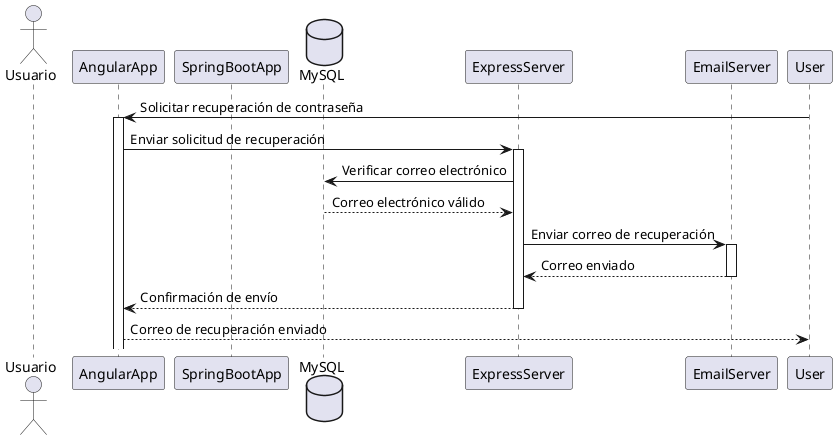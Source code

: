 @startuml

actor Usuario
participant AngularApp
participant SpringBootApp
database MySQL
participant ExpressServer
participant EmailServer

User -> AngularApp: Solicitar recuperación de contraseña
activate AngularApp
AngularApp -> ExpressServer: Enviar solicitud de recuperación
activate ExpressServer
ExpressServer -> MySQL: Verificar correo electrónico
MySQL --> ExpressServer: Correo electrónico válido
ExpressServer -> EmailServer: Enviar correo de recuperación
activate EmailServer
EmailServer --> ExpressServer: Correo enviado
deactivate EmailServer
ExpressServer --> AngularApp: Confirmación de envío
deactivate ExpressServer
AngularApp --> User: Correo de recuperación enviado

@enduml

